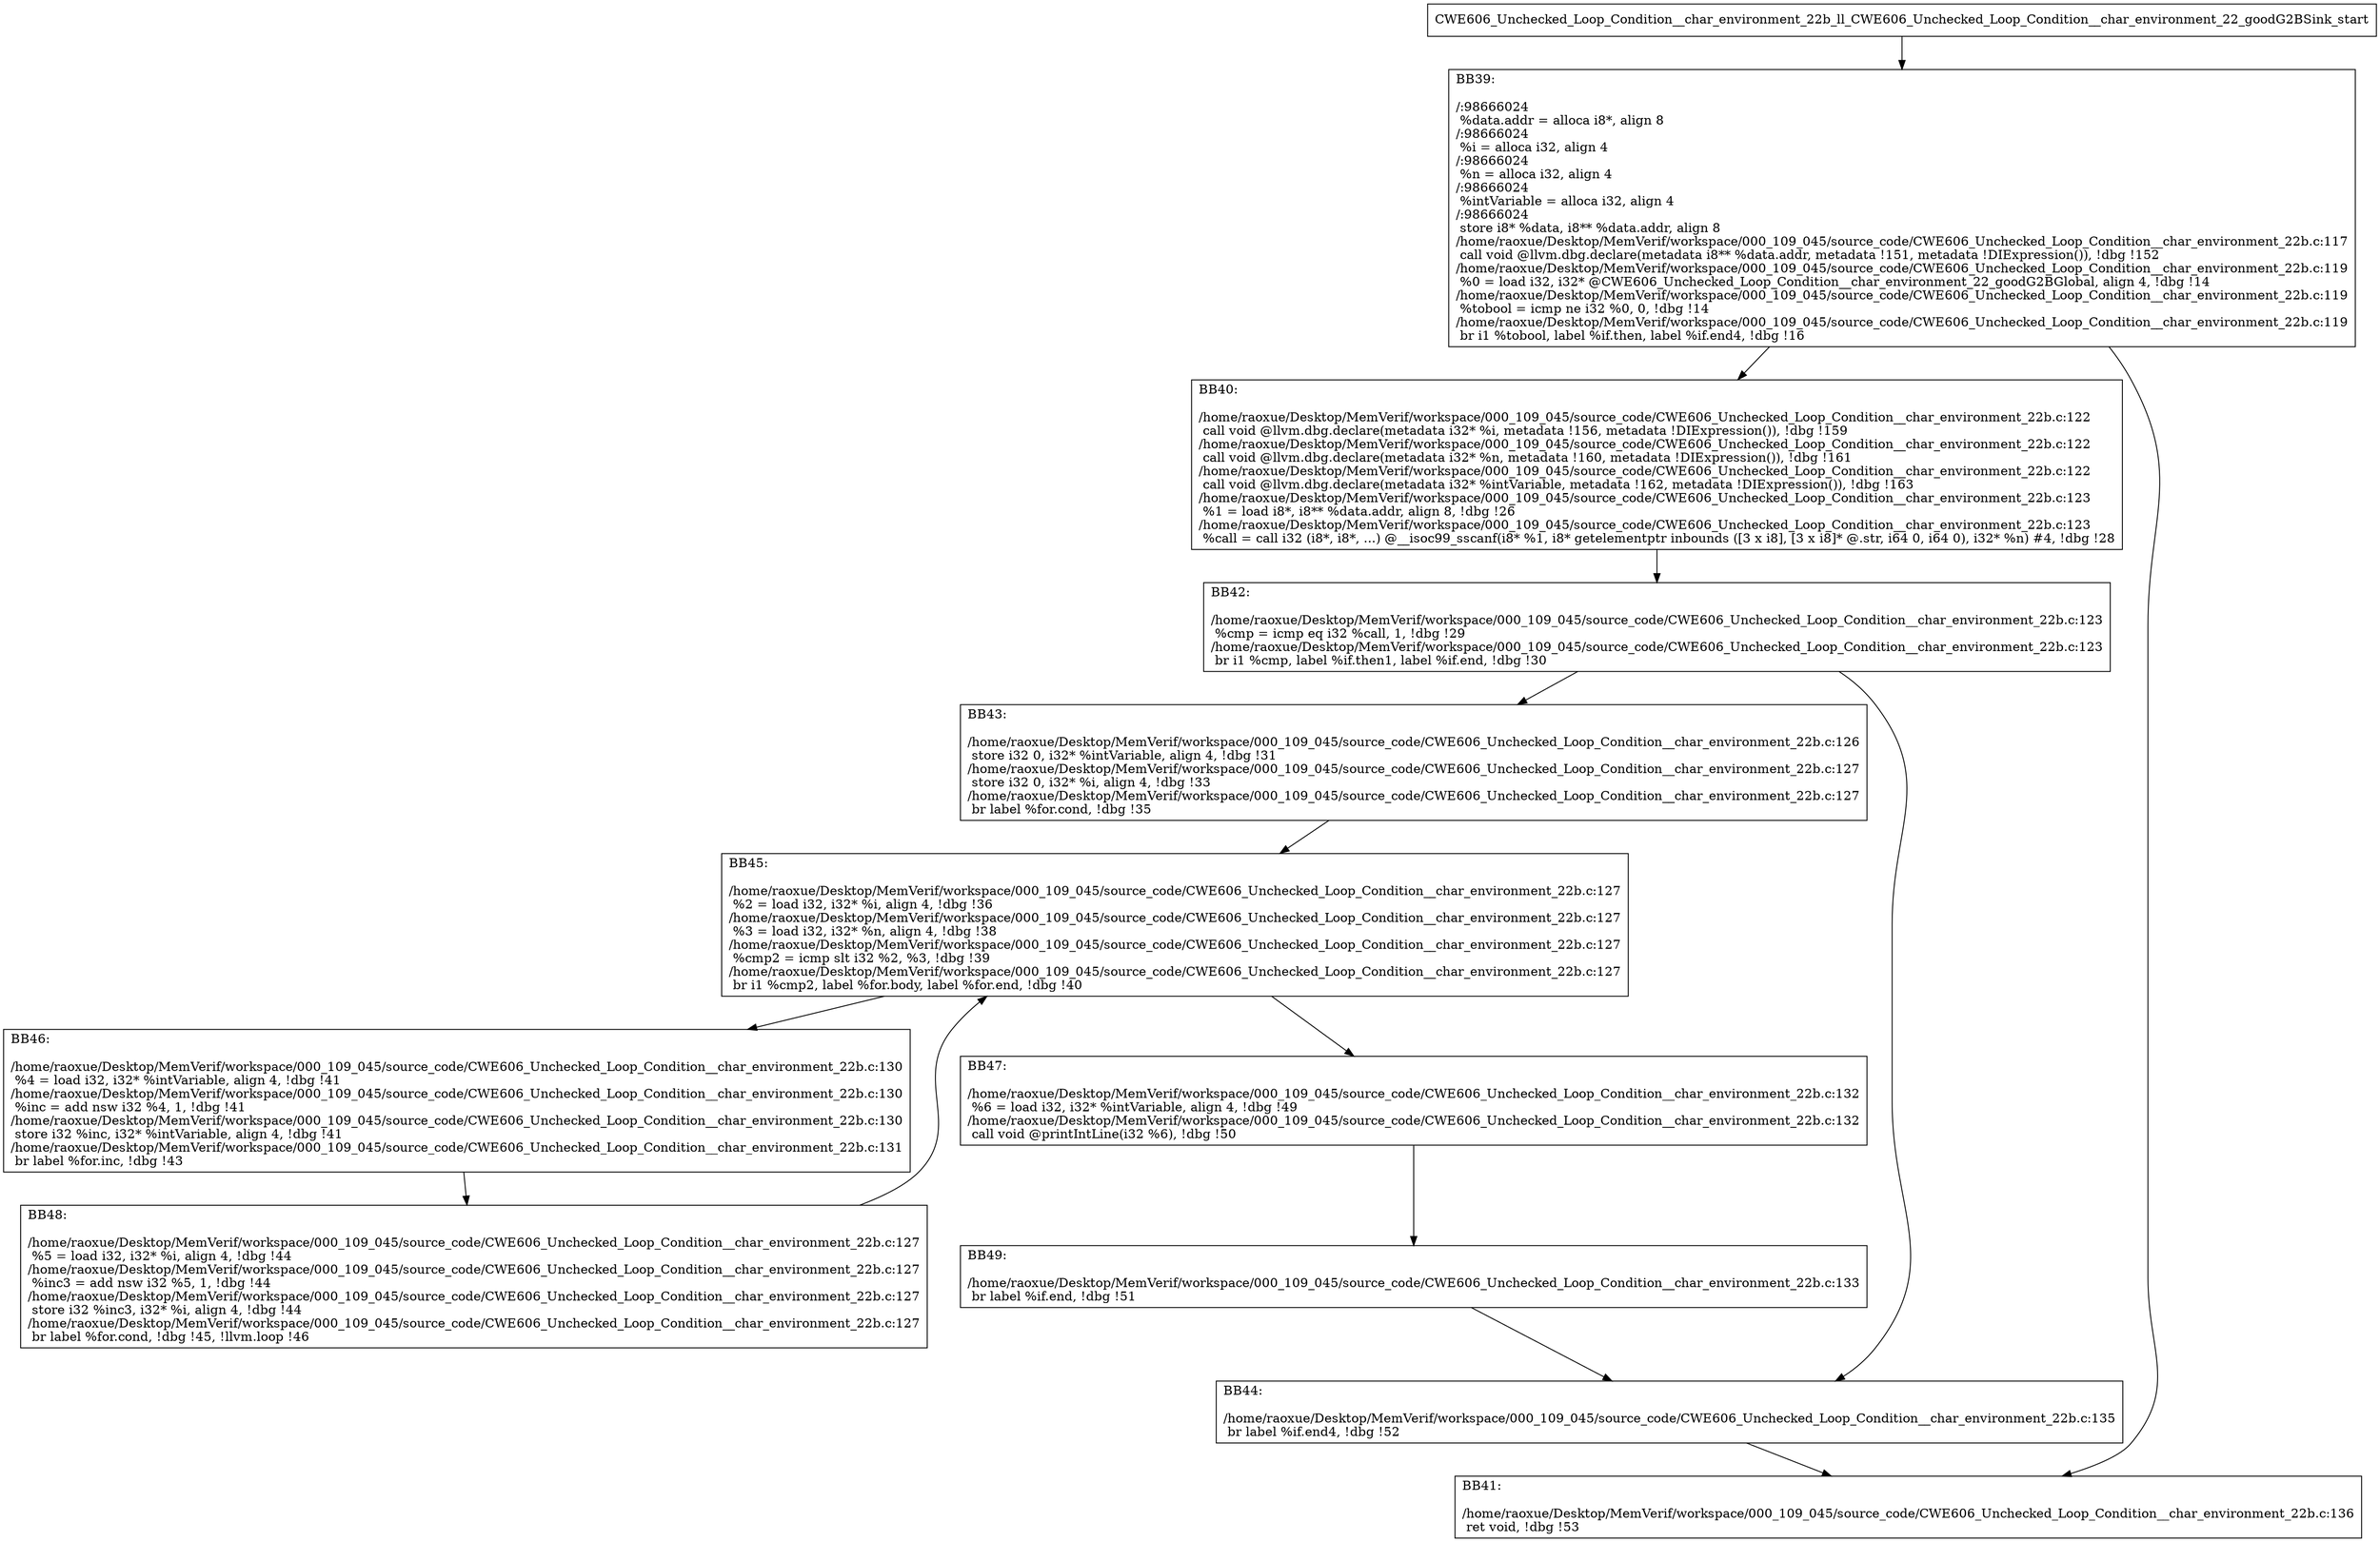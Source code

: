 digraph "CFG for'CWE606_Unchecked_Loop_Condition__char_environment_22b_ll_CWE606_Unchecked_Loop_Condition__char_environment_22_goodG2BSink' function" {
	BBCWE606_Unchecked_Loop_Condition__char_environment_22b_ll_CWE606_Unchecked_Loop_Condition__char_environment_22_goodG2BSink_start[shape=record,label="{CWE606_Unchecked_Loop_Condition__char_environment_22b_ll_CWE606_Unchecked_Loop_Condition__char_environment_22_goodG2BSink_start}"];
	BBCWE606_Unchecked_Loop_Condition__char_environment_22b_ll_CWE606_Unchecked_Loop_Condition__char_environment_22_goodG2BSink_start-> CWE606_Unchecked_Loop_Condition__char_environment_22b_ll_CWE606_Unchecked_Loop_Condition__char_environment_22_goodG2BSinkBB39;
	CWE606_Unchecked_Loop_Condition__char_environment_22b_ll_CWE606_Unchecked_Loop_Condition__char_environment_22_goodG2BSinkBB39 [shape=record, label="{BB39:\l\l/:98666024\l
  %data.addr = alloca i8*, align 8\l
/:98666024\l
  %i = alloca i32, align 4\l
/:98666024\l
  %n = alloca i32, align 4\l
/:98666024\l
  %intVariable = alloca i32, align 4\l
/:98666024\l
  store i8* %data, i8** %data.addr, align 8\l
/home/raoxue/Desktop/MemVerif/workspace/000_109_045/source_code/CWE606_Unchecked_Loop_Condition__char_environment_22b.c:117\l
  call void @llvm.dbg.declare(metadata i8** %data.addr, metadata !151, metadata !DIExpression()), !dbg !152\l
/home/raoxue/Desktop/MemVerif/workspace/000_109_045/source_code/CWE606_Unchecked_Loop_Condition__char_environment_22b.c:119\l
  %0 = load i32, i32* @CWE606_Unchecked_Loop_Condition__char_environment_22_goodG2BGlobal, align 4, !dbg !14\l
/home/raoxue/Desktop/MemVerif/workspace/000_109_045/source_code/CWE606_Unchecked_Loop_Condition__char_environment_22b.c:119\l
  %tobool = icmp ne i32 %0, 0, !dbg !14\l
/home/raoxue/Desktop/MemVerif/workspace/000_109_045/source_code/CWE606_Unchecked_Loop_Condition__char_environment_22b.c:119\l
  br i1 %tobool, label %if.then, label %if.end4, !dbg !16\l
}"];
	CWE606_Unchecked_Loop_Condition__char_environment_22b_ll_CWE606_Unchecked_Loop_Condition__char_environment_22_goodG2BSinkBB39-> CWE606_Unchecked_Loop_Condition__char_environment_22b_ll_CWE606_Unchecked_Loop_Condition__char_environment_22_goodG2BSinkBB40;
	CWE606_Unchecked_Loop_Condition__char_environment_22b_ll_CWE606_Unchecked_Loop_Condition__char_environment_22_goodG2BSinkBB39-> CWE606_Unchecked_Loop_Condition__char_environment_22b_ll_CWE606_Unchecked_Loop_Condition__char_environment_22_goodG2BSinkBB41;
	CWE606_Unchecked_Loop_Condition__char_environment_22b_ll_CWE606_Unchecked_Loop_Condition__char_environment_22_goodG2BSinkBB40 [shape=record, label="{BB40:\l\l/home/raoxue/Desktop/MemVerif/workspace/000_109_045/source_code/CWE606_Unchecked_Loop_Condition__char_environment_22b.c:122\l
  call void @llvm.dbg.declare(metadata i32* %i, metadata !156, metadata !DIExpression()), !dbg !159\l
/home/raoxue/Desktop/MemVerif/workspace/000_109_045/source_code/CWE606_Unchecked_Loop_Condition__char_environment_22b.c:122\l
  call void @llvm.dbg.declare(metadata i32* %n, metadata !160, metadata !DIExpression()), !dbg !161\l
/home/raoxue/Desktop/MemVerif/workspace/000_109_045/source_code/CWE606_Unchecked_Loop_Condition__char_environment_22b.c:122\l
  call void @llvm.dbg.declare(metadata i32* %intVariable, metadata !162, metadata !DIExpression()), !dbg !163\l
/home/raoxue/Desktop/MemVerif/workspace/000_109_045/source_code/CWE606_Unchecked_Loop_Condition__char_environment_22b.c:123\l
  %1 = load i8*, i8** %data.addr, align 8, !dbg !26\l
/home/raoxue/Desktop/MemVerif/workspace/000_109_045/source_code/CWE606_Unchecked_Loop_Condition__char_environment_22b.c:123\l
  %call = call i32 (i8*, i8*, ...) @__isoc99_sscanf(i8* %1, i8* getelementptr inbounds ([3 x i8], [3 x i8]* @.str, i64 0, i64 0), i32* %n) #4, !dbg !28\l
}"];
	CWE606_Unchecked_Loop_Condition__char_environment_22b_ll_CWE606_Unchecked_Loop_Condition__char_environment_22_goodG2BSinkBB40-> CWE606_Unchecked_Loop_Condition__char_environment_22b_ll_CWE606_Unchecked_Loop_Condition__char_environment_22_goodG2BSinkBB42;
	CWE606_Unchecked_Loop_Condition__char_environment_22b_ll_CWE606_Unchecked_Loop_Condition__char_environment_22_goodG2BSinkBB42 [shape=record, label="{BB42:\l\l/home/raoxue/Desktop/MemVerif/workspace/000_109_045/source_code/CWE606_Unchecked_Loop_Condition__char_environment_22b.c:123\l
  %cmp = icmp eq i32 %call, 1, !dbg !29\l
/home/raoxue/Desktop/MemVerif/workspace/000_109_045/source_code/CWE606_Unchecked_Loop_Condition__char_environment_22b.c:123\l
  br i1 %cmp, label %if.then1, label %if.end, !dbg !30\l
}"];
	CWE606_Unchecked_Loop_Condition__char_environment_22b_ll_CWE606_Unchecked_Loop_Condition__char_environment_22_goodG2BSinkBB42-> CWE606_Unchecked_Loop_Condition__char_environment_22b_ll_CWE606_Unchecked_Loop_Condition__char_environment_22_goodG2BSinkBB43;
	CWE606_Unchecked_Loop_Condition__char_environment_22b_ll_CWE606_Unchecked_Loop_Condition__char_environment_22_goodG2BSinkBB42-> CWE606_Unchecked_Loop_Condition__char_environment_22b_ll_CWE606_Unchecked_Loop_Condition__char_environment_22_goodG2BSinkBB44;
	CWE606_Unchecked_Loop_Condition__char_environment_22b_ll_CWE606_Unchecked_Loop_Condition__char_environment_22_goodG2BSinkBB43 [shape=record, label="{BB43:\l\l/home/raoxue/Desktop/MemVerif/workspace/000_109_045/source_code/CWE606_Unchecked_Loop_Condition__char_environment_22b.c:126\l
  store i32 0, i32* %intVariable, align 4, !dbg !31\l
/home/raoxue/Desktop/MemVerif/workspace/000_109_045/source_code/CWE606_Unchecked_Loop_Condition__char_environment_22b.c:127\l
  store i32 0, i32* %i, align 4, !dbg !33\l
/home/raoxue/Desktop/MemVerif/workspace/000_109_045/source_code/CWE606_Unchecked_Loop_Condition__char_environment_22b.c:127\l
  br label %for.cond, !dbg !35\l
}"];
	CWE606_Unchecked_Loop_Condition__char_environment_22b_ll_CWE606_Unchecked_Loop_Condition__char_environment_22_goodG2BSinkBB43-> CWE606_Unchecked_Loop_Condition__char_environment_22b_ll_CWE606_Unchecked_Loop_Condition__char_environment_22_goodG2BSinkBB45;
	CWE606_Unchecked_Loop_Condition__char_environment_22b_ll_CWE606_Unchecked_Loop_Condition__char_environment_22_goodG2BSinkBB45 [shape=record, label="{BB45:\l\l/home/raoxue/Desktop/MemVerif/workspace/000_109_045/source_code/CWE606_Unchecked_Loop_Condition__char_environment_22b.c:127\l
  %2 = load i32, i32* %i, align 4, !dbg !36\l
/home/raoxue/Desktop/MemVerif/workspace/000_109_045/source_code/CWE606_Unchecked_Loop_Condition__char_environment_22b.c:127\l
  %3 = load i32, i32* %n, align 4, !dbg !38\l
/home/raoxue/Desktop/MemVerif/workspace/000_109_045/source_code/CWE606_Unchecked_Loop_Condition__char_environment_22b.c:127\l
  %cmp2 = icmp slt i32 %2, %3, !dbg !39\l
/home/raoxue/Desktop/MemVerif/workspace/000_109_045/source_code/CWE606_Unchecked_Loop_Condition__char_environment_22b.c:127\l
  br i1 %cmp2, label %for.body, label %for.end, !dbg !40\l
}"];
	CWE606_Unchecked_Loop_Condition__char_environment_22b_ll_CWE606_Unchecked_Loop_Condition__char_environment_22_goodG2BSinkBB45-> CWE606_Unchecked_Loop_Condition__char_environment_22b_ll_CWE606_Unchecked_Loop_Condition__char_environment_22_goodG2BSinkBB46;
	CWE606_Unchecked_Loop_Condition__char_environment_22b_ll_CWE606_Unchecked_Loop_Condition__char_environment_22_goodG2BSinkBB45-> CWE606_Unchecked_Loop_Condition__char_environment_22b_ll_CWE606_Unchecked_Loop_Condition__char_environment_22_goodG2BSinkBB47;
	CWE606_Unchecked_Loop_Condition__char_environment_22b_ll_CWE606_Unchecked_Loop_Condition__char_environment_22_goodG2BSinkBB46 [shape=record, label="{BB46:\l\l/home/raoxue/Desktop/MemVerif/workspace/000_109_045/source_code/CWE606_Unchecked_Loop_Condition__char_environment_22b.c:130\l
  %4 = load i32, i32* %intVariable, align 4, !dbg !41\l
/home/raoxue/Desktop/MemVerif/workspace/000_109_045/source_code/CWE606_Unchecked_Loop_Condition__char_environment_22b.c:130\l
  %inc = add nsw i32 %4, 1, !dbg !41\l
/home/raoxue/Desktop/MemVerif/workspace/000_109_045/source_code/CWE606_Unchecked_Loop_Condition__char_environment_22b.c:130\l
  store i32 %inc, i32* %intVariable, align 4, !dbg !41\l
/home/raoxue/Desktop/MemVerif/workspace/000_109_045/source_code/CWE606_Unchecked_Loop_Condition__char_environment_22b.c:131\l
  br label %for.inc, !dbg !43\l
}"];
	CWE606_Unchecked_Loop_Condition__char_environment_22b_ll_CWE606_Unchecked_Loop_Condition__char_environment_22_goodG2BSinkBB46-> CWE606_Unchecked_Loop_Condition__char_environment_22b_ll_CWE606_Unchecked_Loop_Condition__char_environment_22_goodG2BSinkBB48;
	CWE606_Unchecked_Loop_Condition__char_environment_22b_ll_CWE606_Unchecked_Loop_Condition__char_environment_22_goodG2BSinkBB48 [shape=record, label="{BB48:\l\l/home/raoxue/Desktop/MemVerif/workspace/000_109_045/source_code/CWE606_Unchecked_Loop_Condition__char_environment_22b.c:127\l
  %5 = load i32, i32* %i, align 4, !dbg !44\l
/home/raoxue/Desktop/MemVerif/workspace/000_109_045/source_code/CWE606_Unchecked_Loop_Condition__char_environment_22b.c:127\l
  %inc3 = add nsw i32 %5, 1, !dbg !44\l
/home/raoxue/Desktop/MemVerif/workspace/000_109_045/source_code/CWE606_Unchecked_Loop_Condition__char_environment_22b.c:127\l
  store i32 %inc3, i32* %i, align 4, !dbg !44\l
/home/raoxue/Desktop/MemVerif/workspace/000_109_045/source_code/CWE606_Unchecked_Loop_Condition__char_environment_22b.c:127\l
  br label %for.cond, !dbg !45, !llvm.loop !46\l
}"];
	CWE606_Unchecked_Loop_Condition__char_environment_22b_ll_CWE606_Unchecked_Loop_Condition__char_environment_22_goodG2BSinkBB48-> CWE606_Unchecked_Loop_Condition__char_environment_22b_ll_CWE606_Unchecked_Loop_Condition__char_environment_22_goodG2BSinkBB45;
	CWE606_Unchecked_Loop_Condition__char_environment_22b_ll_CWE606_Unchecked_Loop_Condition__char_environment_22_goodG2BSinkBB47 [shape=record, label="{BB47:\l\l/home/raoxue/Desktop/MemVerif/workspace/000_109_045/source_code/CWE606_Unchecked_Loop_Condition__char_environment_22b.c:132\l
  %6 = load i32, i32* %intVariable, align 4, !dbg !49\l
/home/raoxue/Desktop/MemVerif/workspace/000_109_045/source_code/CWE606_Unchecked_Loop_Condition__char_environment_22b.c:132\l
  call void @printIntLine(i32 %6), !dbg !50\l
}"];
	CWE606_Unchecked_Loop_Condition__char_environment_22b_ll_CWE606_Unchecked_Loop_Condition__char_environment_22_goodG2BSinkBB47-> CWE606_Unchecked_Loop_Condition__char_environment_22b_ll_CWE606_Unchecked_Loop_Condition__char_environment_22_goodG2BSinkBB49;
	CWE606_Unchecked_Loop_Condition__char_environment_22b_ll_CWE606_Unchecked_Loop_Condition__char_environment_22_goodG2BSinkBB49 [shape=record, label="{BB49:\l\l/home/raoxue/Desktop/MemVerif/workspace/000_109_045/source_code/CWE606_Unchecked_Loop_Condition__char_environment_22b.c:133\l
  br label %if.end, !dbg !51\l
}"];
	CWE606_Unchecked_Loop_Condition__char_environment_22b_ll_CWE606_Unchecked_Loop_Condition__char_environment_22_goodG2BSinkBB49-> CWE606_Unchecked_Loop_Condition__char_environment_22b_ll_CWE606_Unchecked_Loop_Condition__char_environment_22_goodG2BSinkBB44;
	CWE606_Unchecked_Loop_Condition__char_environment_22b_ll_CWE606_Unchecked_Loop_Condition__char_environment_22_goodG2BSinkBB44 [shape=record, label="{BB44:\l\l/home/raoxue/Desktop/MemVerif/workspace/000_109_045/source_code/CWE606_Unchecked_Loop_Condition__char_environment_22b.c:135\l
  br label %if.end4, !dbg !52\l
}"];
	CWE606_Unchecked_Loop_Condition__char_environment_22b_ll_CWE606_Unchecked_Loop_Condition__char_environment_22_goodG2BSinkBB44-> CWE606_Unchecked_Loop_Condition__char_environment_22b_ll_CWE606_Unchecked_Loop_Condition__char_environment_22_goodG2BSinkBB41;
	CWE606_Unchecked_Loop_Condition__char_environment_22b_ll_CWE606_Unchecked_Loop_Condition__char_environment_22_goodG2BSinkBB41 [shape=record, label="{BB41:\l\l/home/raoxue/Desktop/MemVerif/workspace/000_109_045/source_code/CWE606_Unchecked_Loop_Condition__char_environment_22b.c:136\l
  ret void, !dbg !53\l
}"];
}
